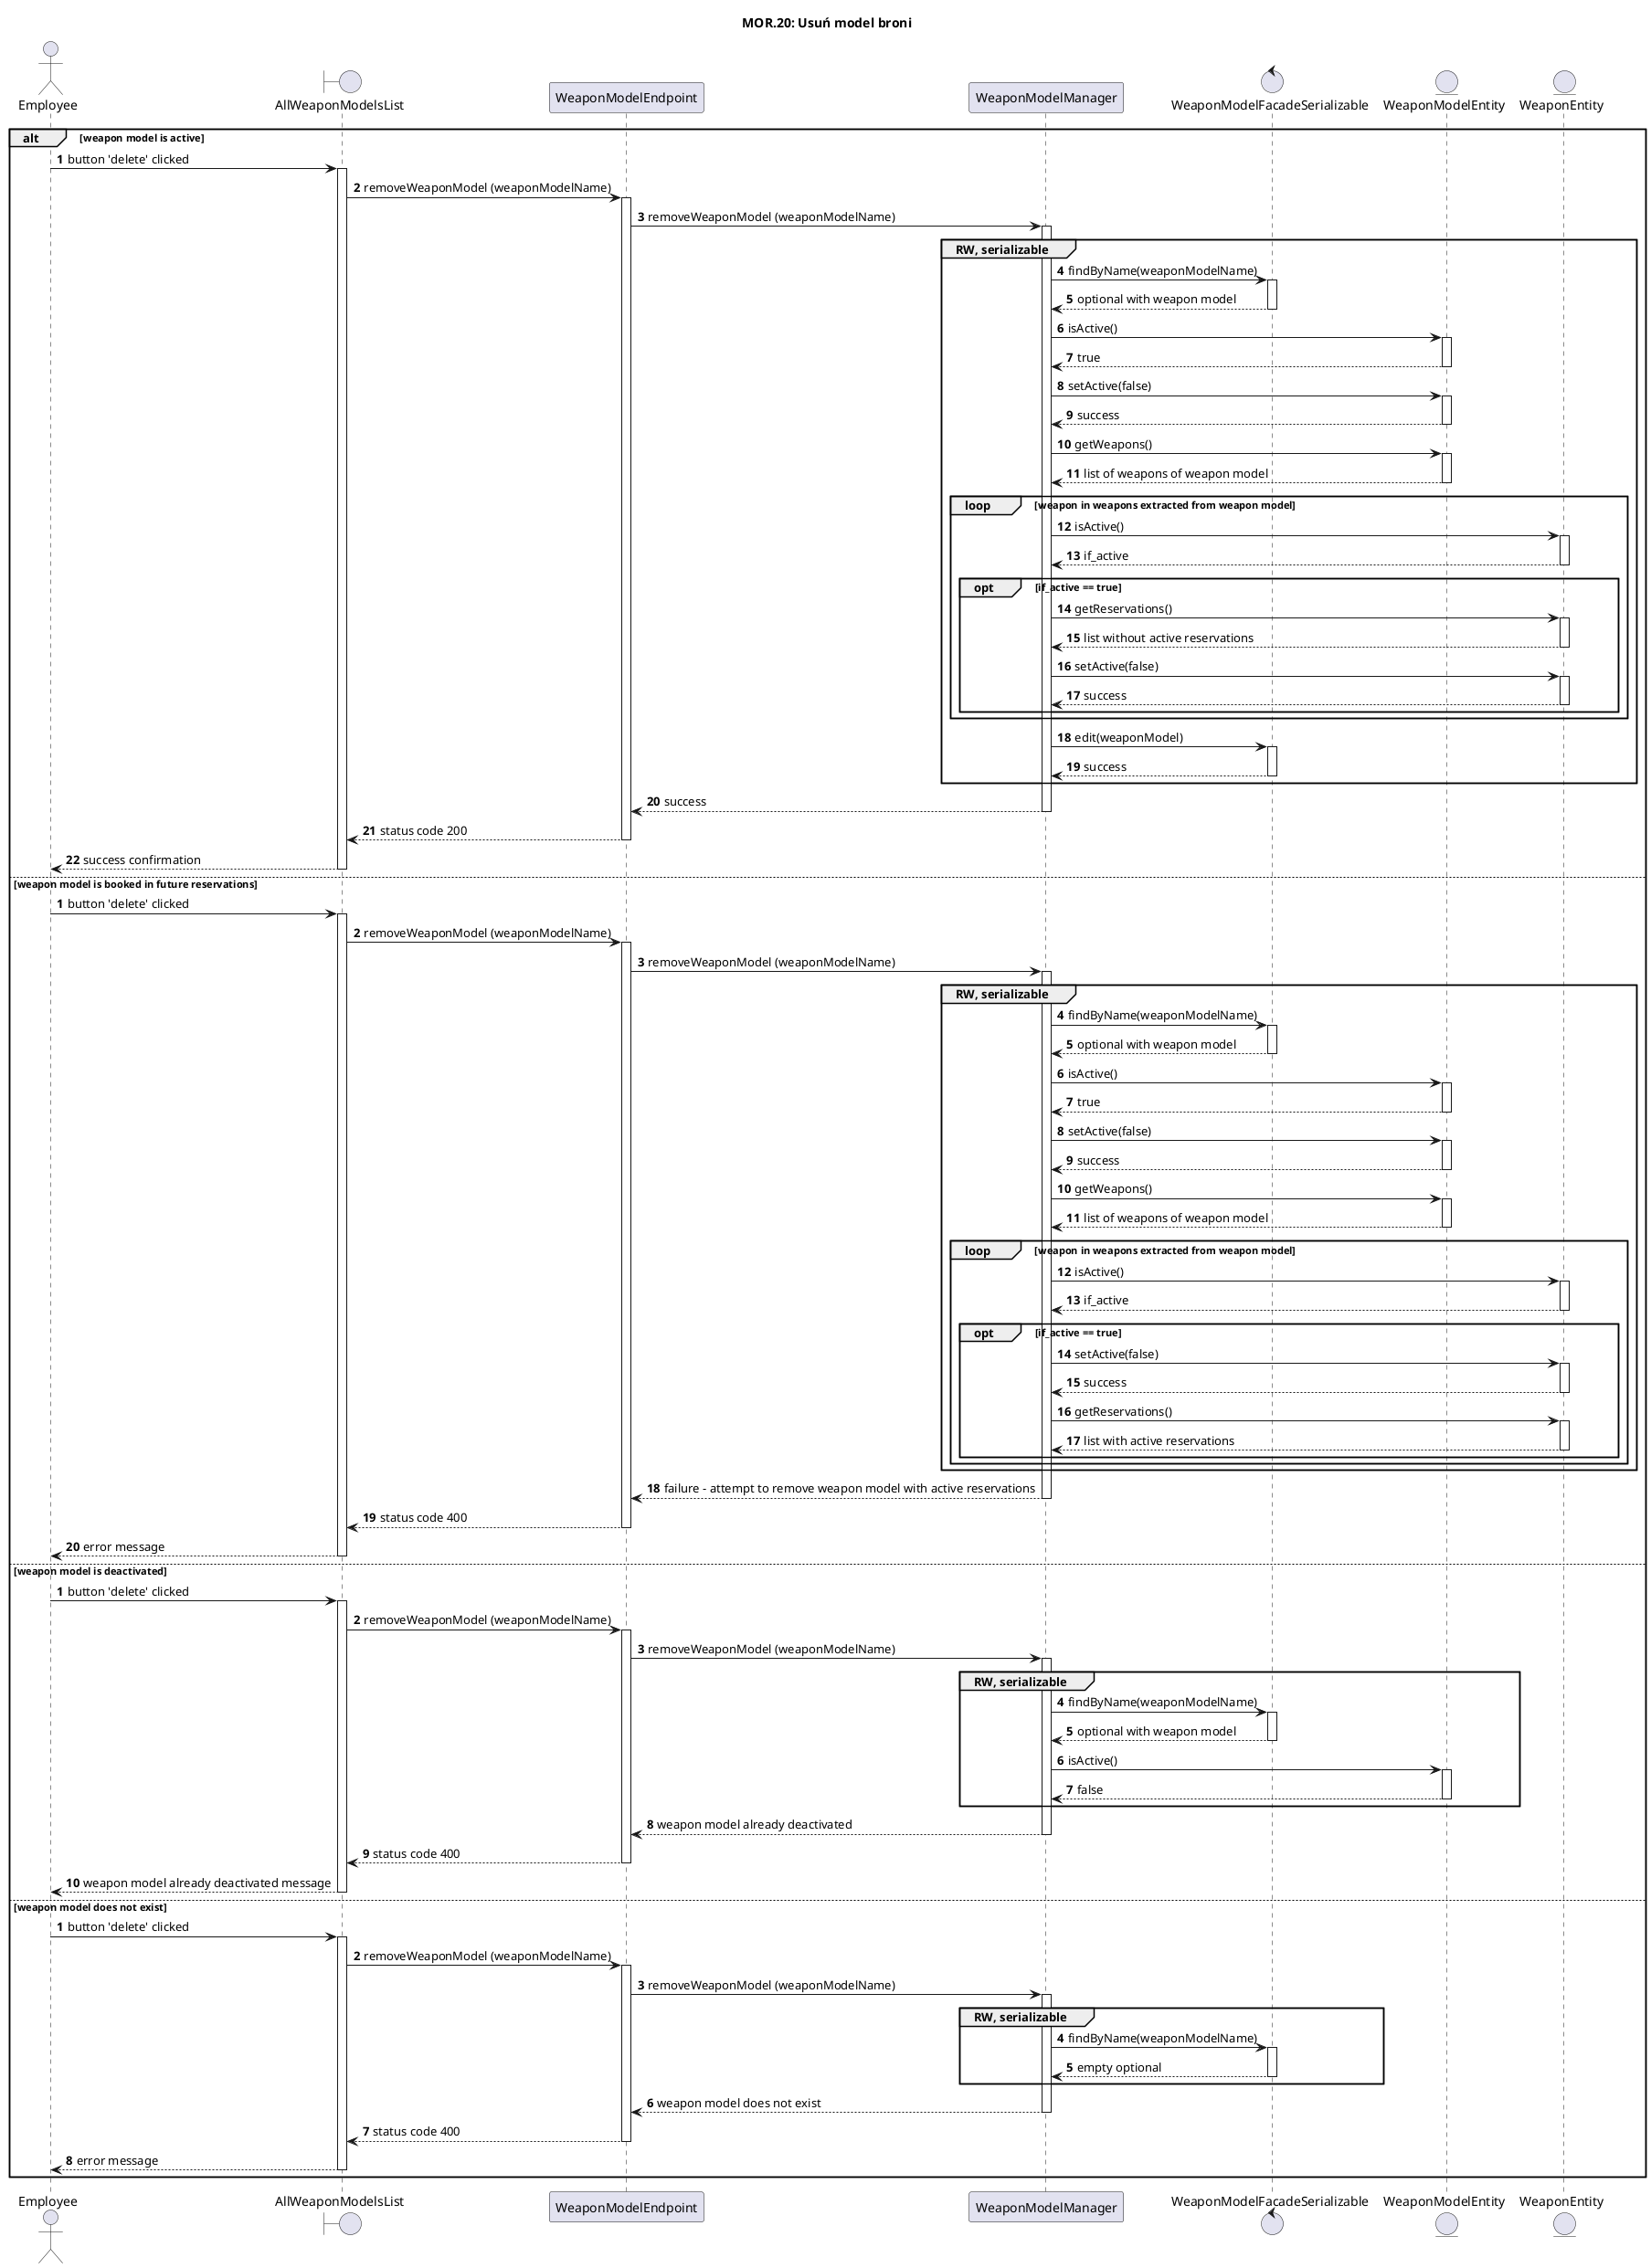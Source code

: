 @startuml
title MOR.20: Usuń model broni

autoactivate on
actor Employee
boundary AllWeaponModelsList as GUI
participant WeaponModelEndpoint
participant WeaponModelManager
control WeaponModelFacadeSerializable as WeaponModelFacade
entity WeaponModelEntity
entity WeaponEntity
alt weapon model is active
autonumber
    Employee -> GUI: button 'delete' clicked
            GUI -> WeaponModelEndpoint: removeWeaponModel (weaponModelName)
                WeaponModelEndpoint -> WeaponModelManager: removeWeaponModel (weaponModelName)
                    group RW, serializable
                        WeaponModelManager -> WeaponModelFacade: findByName(weaponModelName)
                        return optional with weapon model
                        WeaponModelManager -> WeaponModelEntity: isActive()
                        return true
                        WeaponModelManager -> WeaponModelEntity: setActive(false)
                        return success
                        WeaponModelManager -> WeaponModelEntity: getWeapons()
                        return list of weapons of weapon model
                        group loop [weapon in weapons extracted from weapon model]
                            WeaponModelManager -> WeaponEntity: isActive()
                            return if_active
                            opt if_active == true
                                WeaponModelManager -> WeaponEntity: getReservations()
                                return list without active reservations
                                WeaponModelManager -> WeaponEntity: setActive(false)
                                return success
                            end
                        end
                        WeaponModelManager -> WeaponModelFacade: edit(weaponModel)
                        return success
                    end
                return success
            return status code 200
        return success confirmation
else weapon model is booked in future reservations
autonumber
Employee -> GUI: button 'delete' clicked
    GUI -> WeaponModelEndpoint: removeWeaponModel (weaponModelName)
        WeaponModelEndpoint -> WeaponModelManager: removeWeaponModel (weaponModelName)
            group RW, serializable
                WeaponModelManager -> WeaponModelFacade: findByName(weaponModelName)
                return optional with weapon model
                WeaponModelManager -> WeaponModelEntity: isActive()
                return true
                WeaponModelManager -> WeaponModelEntity: setActive(false)
                return success
                WeaponModelManager -> WeaponModelEntity: getWeapons()
                return list of weapons of weapon model
                group loop [weapon in weapons extracted from weapon model]
                    WeaponModelManager -> WeaponEntity: isActive()
                    return if_active
                    opt if_active == true
                        WeaponModelManager -> WeaponEntity: setActive(false)
                        return success
                        WeaponModelManager -> WeaponEntity: getReservations()
                        return list with active reservations
                    end
                end
            end
        return failure - attempt to remove weapon model with active reservations
    return status code 400
return error message

else weapon model is deactivated
autonumber
Employee -> GUI: button 'delete' clicked
    GUI -> WeaponModelEndpoint: removeWeaponModel (weaponModelName)
            WeaponModelEndpoint -> WeaponModelManager: removeWeaponModel (weaponModelName)
                group RW, serializable
                    WeaponModelManager -> WeaponModelFacade: findByName(weaponModelName)
                    return optional with weapon model
                    WeaponModelManager -> WeaponModelEntity: isActive()
                    return false
                end
            return weapon model already deactivated
    return status code 400
return weapon model already deactivated message
else weapon model does not exist
autonumber
Employee -> GUI: button 'delete' clicked
    GUI -> WeaponModelEndpoint: removeWeaponModel (weaponModelName)
            WeaponModelEndpoint -> WeaponModelManager: removeWeaponModel (weaponModelName)
                group RW, serializable
                    WeaponModelManager -> WeaponModelFacade: findByName(weaponModelName)
                    return empty optional
                end
            return weapon model does not exist
    return status code 400
return error message
end
@enduml